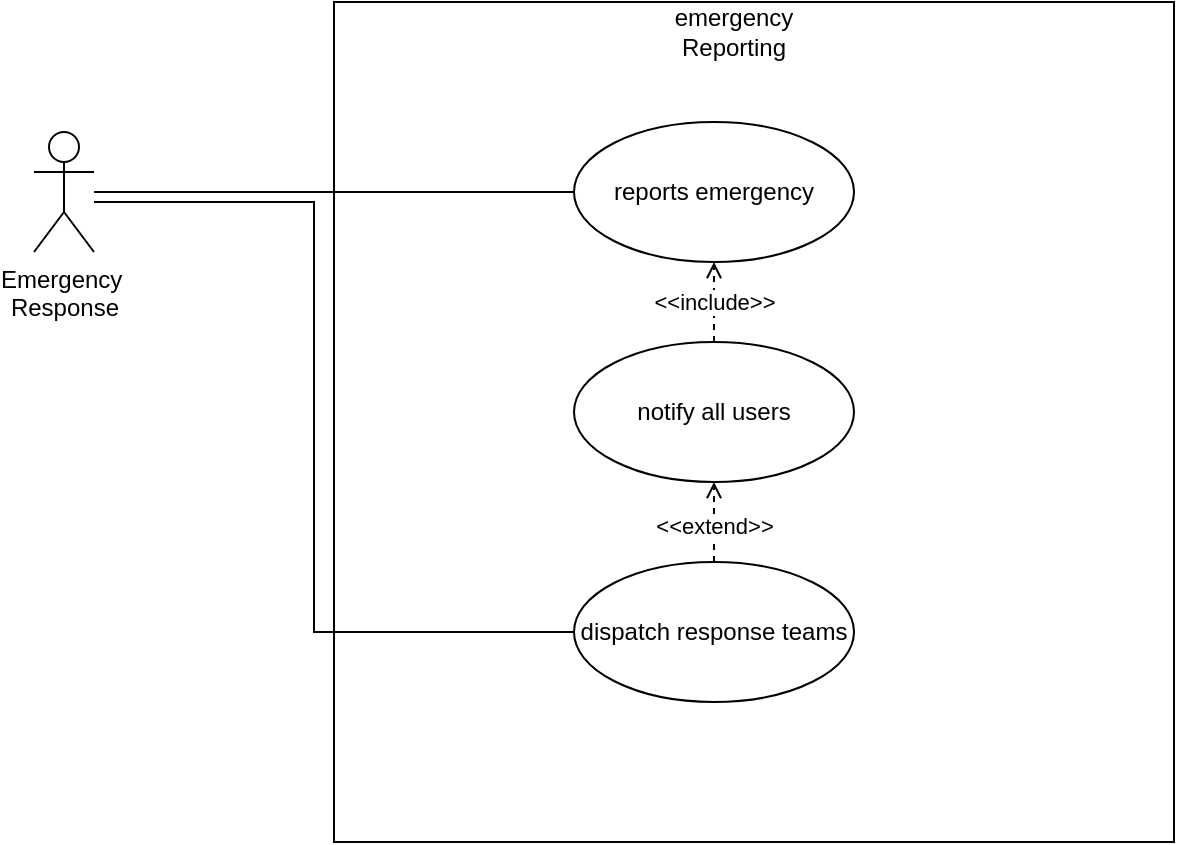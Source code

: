 <mxfile version="26.0.16">
  <diagram name="Page-1" id="Dqx94daEcHKD5VdHmlBv">
    <mxGraphModel dx="1036" dy="606" grid="1" gridSize="10" guides="1" tooltips="1" connect="1" arrows="1" fold="1" page="1" pageScale="1" pageWidth="827" pageHeight="1169" math="0" shadow="0">
      <root>
        <mxCell id="0" />
        <mxCell id="1" parent="0" />
        <mxCell id="kKrQ2rKjHCKY2WP3vcZc-1" value="" style="rounded=0;whiteSpace=wrap;html=1;" parent="1" vertex="1">
          <mxGeometry x="240" y="20" width="420" height="420" as="geometry" />
        </mxCell>
        <mxCell id="kKrQ2rKjHCKY2WP3vcZc-2" value="emergency Reporting" style="text;html=1;align=center;verticalAlign=middle;whiteSpace=wrap;rounded=0;" parent="1" vertex="1">
          <mxGeometry x="410" y="20" width="60" height="30" as="geometry" />
        </mxCell>
        <mxCell id="kKrQ2rKjHCKY2WP3vcZc-5" style="edgeStyle=orthogonalEdgeStyle;rounded=0;orthogonalLoop=1;jettySize=auto;html=1;entryX=0;entryY=0.5;entryDx=0;entryDy=0;endArrow=none;startFill=0;" parent="1" source="kKrQ2rKjHCKY2WP3vcZc-3" target="kKrQ2rKjHCKY2WP3vcZc-4" edge="1">
          <mxGeometry relative="1" as="geometry" />
        </mxCell>
        <mxCell id="kKrQ2rKjHCKY2WP3vcZc-12" style="edgeStyle=orthogonalEdgeStyle;rounded=0;orthogonalLoop=1;jettySize=auto;html=1;entryX=0;entryY=0.5;entryDx=0;entryDy=0;endArrow=none;startFill=0;" parent="1" source="kKrQ2rKjHCKY2WP3vcZc-3" target="kKrQ2rKjHCKY2WP3vcZc-9" edge="1">
          <mxGeometry relative="1" as="geometry">
            <Array as="points">
              <mxPoint x="230" y="120" />
              <mxPoint x="230" y="335" />
            </Array>
          </mxGeometry>
        </mxCell>
        <mxCell id="kKrQ2rKjHCKY2WP3vcZc-3" value="&lt;div&gt;Emergency&amp;nbsp;&lt;/div&gt;&lt;div&gt;Response&lt;/div&gt;" style="shape=umlActor;verticalLabelPosition=bottom;verticalAlign=top;html=1;outlineConnect=0;" parent="1" vertex="1">
          <mxGeometry x="90" y="85" width="30" height="60" as="geometry" />
        </mxCell>
        <mxCell id="kKrQ2rKjHCKY2WP3vcZc-4" value="reports emergency" style="ellipse;whiteSpace=wrap;html=1;" parent="1" vertex="1">
          <mxGeometry x="360" y="80" width="140" height="70" as="geometry" />
        </mxCell>
        <mxCell id="kKrQ2rKjHCKY2WP3vcZc-7" value="" style="edgeStyle=orthogonalEdgeStyle;rounded=0;orthogonalLoop=1;jettySize=auto;html=1;endArrow=open;endFill=0;dashed=1;" parent="1" source="kKrQ2rKjHCKY2WP3vcZc-6" target="kKrQ2rKjHCKY2WP3vcZc-4" edge="1">
          <mxGeometry relative="1" as="geometry" />
        </mxCell>
        <mxCell id="kKrQ2rKjHCKY2WP3vcZc-8" value="&amp;lt;&amp;lt;include&amp;gt;&amp;gt;" style="edgeLabel;html=1;align=center;verticalAlign=middle;resizable=0;points=[];" parent="kKrQ2rKjHCKY2WP3vcZc-7" vertex="1" connectable="0">
          <mxGeometry relative="1" as="geometry">
            <mxPoint as="offset" />
          </mxGeometry>
        </mxCell>
        <mxCell id="kKrQ2rKjHCKY2WP3vcZc-6" value="notify all users" style="ellipse;whiteSpace=wrap;html=1;" parent="1" vertex="1">
          <mxGeometry x="360" y="190" width="140" height="70" as="geometry" />
        </mxCell>
        <mxCell id="kKrQ2rKjHCKY2WP3vcZc-10" value="" style="edgeStyle=orthogonalEdgeStyle;rounded=0;orthogonalLoop=1;jettySize=auto;html=1;endArrow=open;endFill=0;dashed=1;" parent="1" source="kKrQ2rKjHCKY2WP3vcZc-9" target="kKrQ2rKjHCKY2WP3vcZc-6" edge="1">
          <mxGeometry relative="1" as="geometry" />
        </mxCell>
        <mxCell id="kKrQ2rKjHCKY2WP3vcZc-11" value="&amp;lt;&amp;lt;extend&amp;gt;&amp;gt;" style="edgeLabel;html=1;align=center;verticalAlign=middle;resizable=0;points=[];" parent="kKrQ2rKjHCKY2WP3vcZc-10" vertex="1" connectable="0">
          <mxGeometry x="-0.1" relative="1" as="geometry">
            <mxPoint as="offset" />
          </mxGeometry>
        </mxCell>
        <mxCell id="kKrQ2rKjHCKY2WP3vcZc-9" value="dispatch response teams" style="ellipse;whiteSpace=wrap;html=1;" parent="1" vertex="1">
          <mxGeometry x="360" y="300" width="140" height="70" as="geometry" />
        </mxCell>
      </root>
    </mxGraphModel>
  </diagram>
</mxfile>
